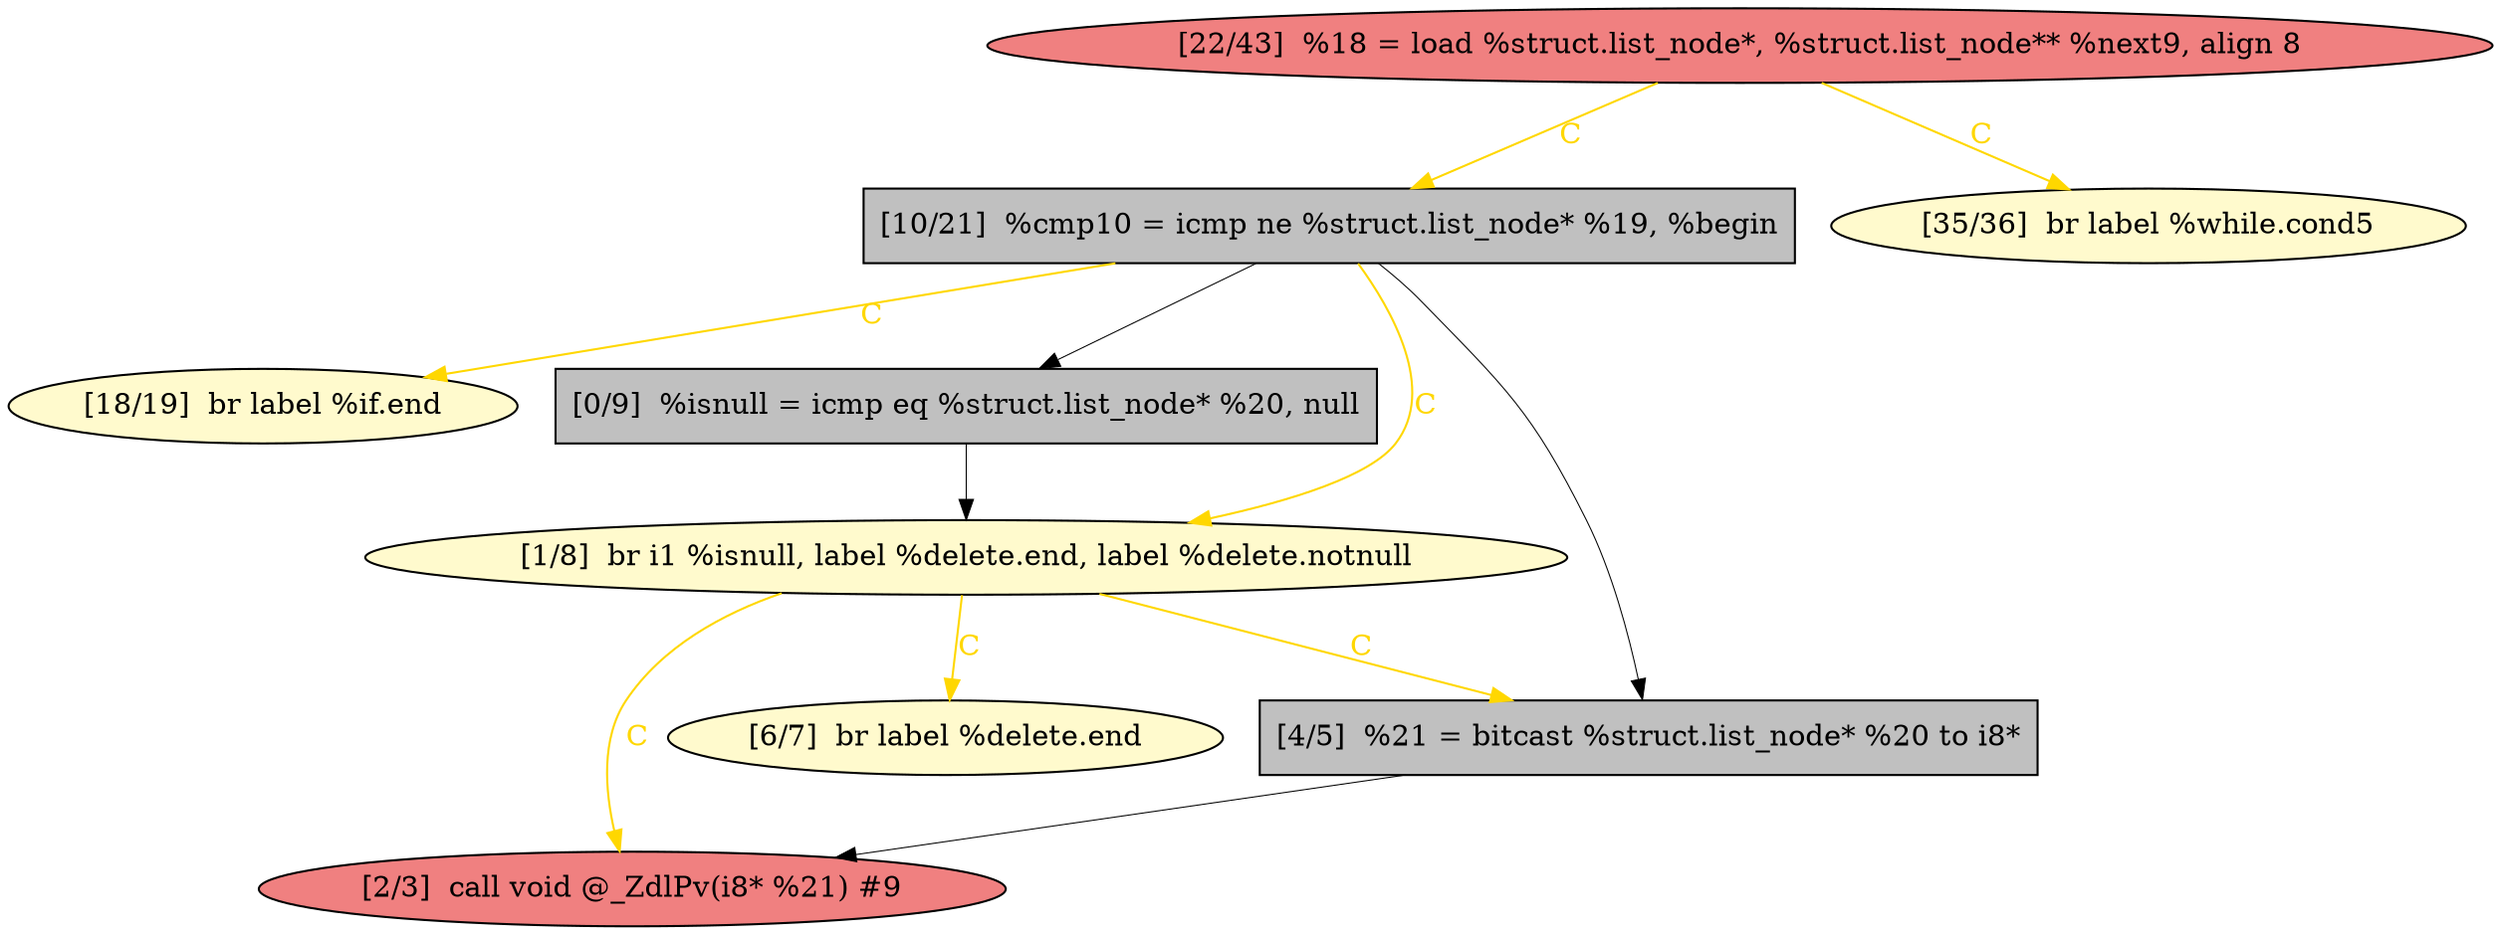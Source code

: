
digraph G {


node845 [fillcolor=grey,label="[10/21]  %cmp10 = icmp ne %struct.list_node* %19, %begin",shape=rectangle,style=filled ]
node840 [fillcolor=lemonchiffon,label="[18/19]  br label %if.end",shape=ellipse,style=filled ]
node846 [fillcolor=grey,label="[0/9]  %isnull = icmp eq %struct.list_node* %20, null",shape=rectangle,style=filled ]
node842 [fillcolor=lightcoral,label="[2/3]  call void @_ZdlPv(i8* %21) #9",shape=ellipse,style=filled ]
node838 [fillcolor=lemonchiffon,label="[1/8]  br i1 %isnull, label %delete.end, label %delete.notnull",shape=ellipse,style=filled ]
node844 [fillcolor=lemonchiffon,label="[6/7]  br label %delete.end",shape=ellipse,style=filled ]
node839 [fillcolor=lightcoral,label="[22/43]  %18 = load %struct.list_node*, %struct.list_node** %next9, align 8",shape=ellipse,style=filled ]
node841 [fillcolor=grey,label="[4/5]  %21 = bitcast %struct.list_node* %20 to i8*",shape=rectangle,style=filled ]
node843 [fillcolor=lemonchiffon,label="[35/36]  br label %while.cond5",shape=ellipse,style=filled ]

node846->node838 [style=solid,color=black,label="",penwidth=0.5,fontcolor=black ]
node845->node841 [style=solid,color=black,label="",penwidth=0.5,fontcolor=black ]
node838->node844 [style=solid,color=gold,label="C",penwidth=1.0,fontcolor=gold ]
node845->node838 [style=solid,color=gold,label="C",penwidth=1.0,fontcolor=gold ]
node838->node841 [style=solid,color=gold,label="C",penwidth=1.0,fontcolor=gold ]
node839->node843 [style=solid,color=gold,label="C",penwidth=1.0,fontcolor=gold ]
node838->node842 [style=solid,color=gold,label="C",penwidth=1.0,fontcolor=gold ]
node845->node840 [style=solid,color=gold,label="C",penwidth=1.0,fontcolor=gold ]
node845->node846 [style=solid,color=black,label="",penwidth=0.5,fontcolor=black ]
node839->node845 [style=solid,color=gold,label="C",penwidth=1.0,fontcolor=gold ]
node841->node842 [style=solid,color=black,label="",penwidth=0.5,fontcolor=black ]


}
